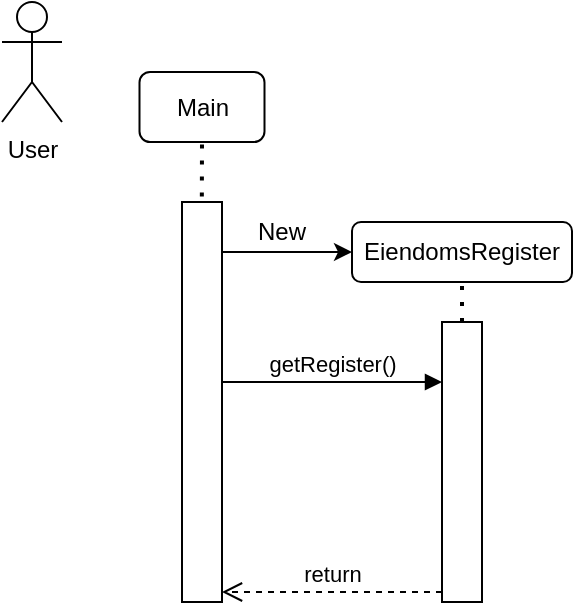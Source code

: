 <mxfile version="22.1.3" type="device">
  <diagram name="Page-1" id="XCi-1purIxV4HZ0BipPr">
    <mxGraphModel dx="1080" dy="502" grid="1" gridSize="10" guides="1" tooltips="1" connect="1" arrows="1" fold="1" page="1" pageScale="1" pageWidth="827" pageHeight="1169" math="0" shadow="0">
      <root>
        <mxCell id="0" />
        <mxCell id="1" parent="0" />
        <mxCell id="bxgqF5Lhr037vEw58-S--1" value="" style="html=1;points=[[0,0,0,0,5],[0,1,0,0,-5],[1,0,0,0,5],[1,1,0,0,-5]];perimeter=orthogonalPerimeter;outlineConnect=0;targetShapes=umlLifeline;portConstraint=eastwest;newEdgeStyle={&quot;curved&quot;:0,&quot;rounded&quot;:0};" vertex="1" parent="1">
          <mxGeometry x="290" y="180" width="20" height="140" as="geometry" />
        </mxCell>
        <mxCell id="bxgqF5Lhr037vEw58-S--2" value="getRegister()" style="html=1;verticalAlign=bottom;endArrow=block;curved=0;rounded=0;" edge="1" parent="1">
          <mxGeometry relative="1" as="geometry">
            <mxPoint x="180" y="210" as="sourcePoint" />
            <mxPoint x="290" y="210" as="targetPoint" />
          </mxGeometry>
        </mxCell>
        <mxCell id="bxgqF5Lhr037vEw58-S--3" value="return" style="html=1;verticalAlign=bottom;endArrow=open;dashed=1;endSize=8;curved=0;rounded=0;exitX=0;exitY=1;exitDx=0;exitDy=-5;entryX=1;entryY=1;entryDx=0;entryDy=-5;entryPerimeter=0;" edge="1" source="bxgqF5Lhr037vEw58-S--1" parent="1" target="z2oFX16Fkv7JpuZ6Yk5T-16">
          <mxGeometry relative="1" as="geometry">
            <mxPoint x="190" y="385" as="targetPoint" />
          </mxGeometry>
        </mxCell>
        <mxCell id="z2oFX16Fkv7JpuZ6Yk5T-11" value="User&lt;br&gt;" style="shape=umlActor;verticalLabelPosition=bottom;verticalAlign=top;html=1;outlineConnect=0;" vertex="1" parent="1">
          <mxGeometry x="70" y="20" width="30" height="60" as="geometry" />
        </mxCell>
        <mxCell id="z2oFX16Fkv7JpuZ6Yk5T-16" value="" style="html=1;points=[[0,0,0,0,5],[0,1,0,0,-5],[1,0,0,0,5],[1,1,0,0,-5]];perimeter=orthogonalPerimeter;outlineConnect=0;targetShapes=umlLifeline;portConstraint=eastwest;newEdgeStyle={&quot;curved&quot;:0,&quot;rounded&quot;:0};" vertex="1" parent="1">
          <mxGeometry x="160" y="120" width="20" height="200" as="geometry" />
        </mxCell>
        <mxCell id="z2oFX16Fkv7JpuZ6Yk5T-18" value="EiendomsRegister" style="rounded=1;whiteSpace=wrap;html=1;" vertex="1" parent="1">
          <mxGeometry x="245" y="130" width="110" height="30" as="geometry" />
        </mxCell>
        <mxCell id="z2oFX16Fkv7JpuZ6Yk5T-20" value="Main" style="rounded=1;whiteSpace=wrap;html=1;" vertex="1" parent="1">
          <mxGeometry x="138.75" y="55" width="62.5" height="35" as="geometry" />
        </mxCell>
        <mxCell id="z2oFX16Fkv7JpuZ6Yk5T-21" value="" style="endArrow=none;dashed=1;html=1;dashPattern=1 3;strokeWidth=2;rounded=0;exitX=0.496;exitY=-0.014;exitDx=0;exitDy=0;exitPerimeter=0;entryX=0.5;entryY=1;entryDx=0;entryDy=0;" edge="1" parent="1" source="z2oFX16Fkv7JpuZ6Yk5T-16" target="z2oFX16Fkv7JpuZ6Yk5T-20">
          <mxGeometry width="50" height="50" relative="1" as="geometry">
            <mxPoint x="100" y="180" as="sourcePoint" />
            <mxPoint x="150" y="130" as="targetPoint" />
          </mxGeometry>
        </mxCell>
        <mxCell id="z2oFX16Fkv7JpuZ6Yk5T-23" value="" style="endArrow=none;dashed=1;html=1;dashPattern=1 3;strokeWidth=2;rounded=0;entryX=0.5;entryY=1;entryDx=0;entryDy=0;" edge="1" parent="1" source="bxgqF5Lhr037vEw58-S--1" target="z2oFX16Fkv7JpuZ6Yk5T-18">
          <mxGeometry width="50" height="50" relative="1" as="geometry">
            <mxPoint x="340" y="190" as="sourcePoint" />
            <mxPoint x="340" y="210" as="targetPoint" />
          </mxGeometry>
        </mxCell>
        <mxCell id="z2oFX16Fkv7JpuZ6Yk5T-24" value="" style="endArrow=classic;html=1;rounded=0;entryX=0;entryY=0.5;entryDx=0;entryDy=0;" edge="1" parent="1" source="z2oFX16Fkv7JpuZ6Yk5T-16" target="z2oFX16Fkv7JpuZ6Yk5T-18">
          <mxGeometry width="50" height="50" relative="1" as="geometry">
            <mxPoint x="290" y="260" as="sourcePoint" />
            <mxPoint x="340" y="210" as="targetPoint" />
          </mxGeometry>
        </mxCell>
        <mxCell id="z2oFX16Fkv7JpuZ6Yk5T-25" value="New" style="text;html=1;strokeColor=none;fillColor=none;align=center;verticalAlign=middle;whiteSpace=wrap;rounded=0;" vertex="1" parent="1">
          <mxGeometry x="180" y="120" width="60" height="30" as="geometry" />
        </mxCell>
      </root>
    </mxGraphModel>
  </diagram>
</mxfile>
